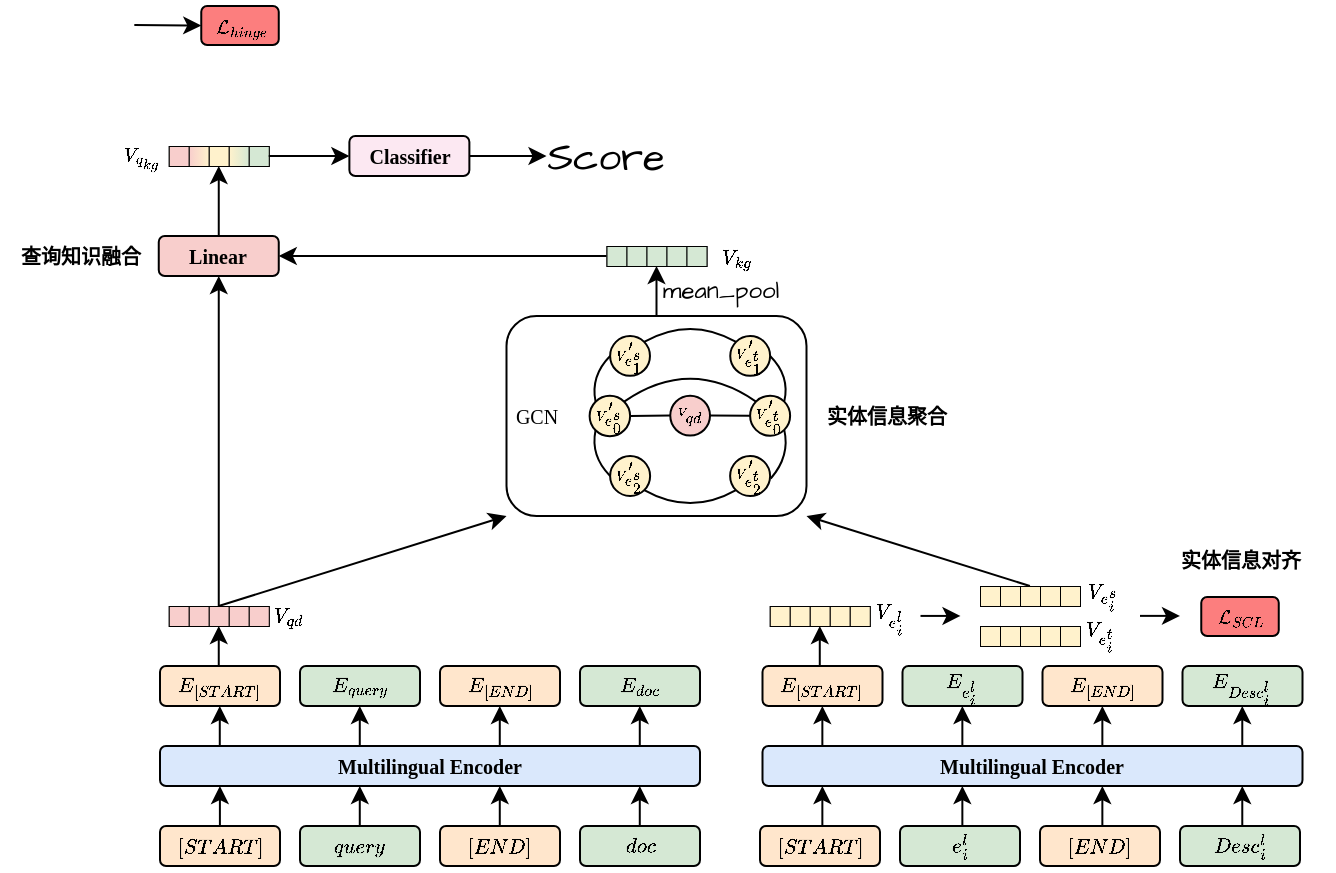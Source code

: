 <mxfile version="24.7.17">
  <diagram name="第 1 页" id="Ue0_pdQ8NnSBTOlWrp9w">
    <mxGraphModel dx="610" dy="534" grid="1" gridSize="10" guides="1" tooltips="1" connect="1" arrows="1" fold="1" page="0" pageScale="1" pageWidth="827" pageHeight="1169" math="1" shadow="0">
      <root>
        <mxCell id="0" />
        <mxCell id="1" parent="0" />
        <mxCell id="SAgCqGm_AicJpMIqawUp-1" style="edgeStyle=none;curved=1;rounded=0;orthogonalLoop=1;jettySize=auto;html=1;fontFamily=Architects Daughter;fontSource=https%3A%2F%2Ffonts.googleapis.com%2Fcss%3Ffamily%3DArchitects%2BDaughter;fontSize=16;startSize=6;endArrow=classic;endSize=6;sourcePerimeterSpacing=0;targetPerimeterSpacing=0;entryX=0.5;entryY=1;entryDx=0;entryDy=0;endFill=1;" parent="1" source="SAgCqGm_AicJpMIqawUp-2" target="SAgCqGm_AicJpMIqawUp-106" edge="1">
          <mxGeometry relative="1" as="geometry">
            <mxPoint x="679.07" y="430" as="targetPoint" />
          </mxGeometry>
        </mxCell>
        <mxCell id="SAgCqGm_AicJpMIqawUp-2" value="Linear" style="rounded=1;whiteSpace=wrap;html=1;fontFamily=Comic Sans MS;fillColor=#f8cecc;strokeColor=#000000;fontStyle=1;fontSize=10;" parent="1" vertex="1">
          <mxGeometry x="619.38" y="455" width="60" height="20" as="geometry" />
        </mxCell>
        <mxCell id="SAgCqGm_AicJpMIqawUp-3" style="edgeStyle=none;curved=1;rounded=0;orthogonalLoop=1;jettySize=auto;html=1;entryX=0.5;entryY=1;entryDx=0;entryDy=0;fontFamily=Architects Daughter;fontSource=https%3A%2F%2Ffonts.googleapis.com%2Fcss%3Ffamily%3DArchitects%2BDaughter;fontSize=16;startSize=6;endArrow=classic;endSize=6;sourcePerimeterSpacing=0;targetPerimeterSpacing=0;endFill=1;" parent="1" source="SAgCqGm_AicJpMIqawUp-4" target="SAgCqGm_AicJpMIqawUp-98" edge="1">
          <mxGeometry relative="1" as="geometry" />
        </mxCell>
        <mxCell id="SAgCqGm_AicJpMIqawUp-4" value="" style="rounded=1;whiteSpace=wrap;html=1;fontSize=10;strokeColor=#000000;fillColor=none;" parent="1" vertex="1">
          <mxGeometry x="793.25" y="495" width="150" height="100" as="geometry" />
        </mxCell>
        <mxCell id="SAgCqGm_AicJpMIqawUp-5" value="\([START]\)" style="rounded=1;whiteSpace=wrap;html=1;fontFamily=Comic Sans MS;fillColor=#ffe6cc;strokeColor=#000000;fontStyle=1;fontSize=10;" parent="1" vertex="1">
          <mxGeometry x="620" y="750" width="60" height="20" as="geometry" />
        </mxCell>
        <mxCell id="SAgCqGm_AicJpMIqawUp-6" value="\(query\)" style="rounded=1;whiteSpace=wrap;html=1;fontFamily=Comic Sans MS;fillColor=#d5e8d4;strokeColor=#000000;fontStyle=1;fontSize=10;" parent="1" vertex="1">
          <mxGeometry x="690" y="750" width="60" height="20" as="geometry" />
        </mxCell>
        <mxCell id="SAgCqGm_AicJpMIqawUp-7" value="\([END]\)" style="rounded=1;whiteSpace=wrap;html=1;fontFamily=Comic Sans MS;fillColor=#ffe6cc;strokeColor=#000000;fontStyle=1;fontSize=10;" parent="1" vertex="1">
          <mxGeometry x="760" y="750" width="60" height="20" as="geometry" />
        </mxCell>
        <mxCell id="SAgCqGm_AicJpMIqawUp-8" value="\(doc\)" style="rounded=1;whiteSpace=wrap;html=1;fontFamily=Comic Sans MS;fillColor=#d5e8d4;strokeColor=#000000;fontStyle=1;fontSize=10;" parent="1" vertex="1">
          <mxGeometry x="830" y="750" width="60" height="20" as="geometry" />
        </mxCell>
        <mxCell id="SAgCqGm_AicJpMIqawUp-9" value="Multilingual Encoder" style="rounded=1;whiteSpace=wrap;html=1;fontStyle=1;fontFamily=Comic Sans MS;fillColor=#dae8fc;strokeColor=#000000;fontSize=10;" parent="1" vertex="1">
          <mxGeometry x="620" y="710" width="270" height="20" as="geometry" />
        </mxCell>
        <mxCell id="SAgCqGm_AicJpMIqawUp-10" value="\(E_{[START]}\)" style="rounded=1;whiteSpace=wrap;html=1;fontFamily=Comic Sans MS;fillColor=#ffe6cc;strokeColor=#000000;fontStyle=1;fontSize=10;" parent="1" vertex="1">
          <mxGeometry x="620" y="670" width="60" height="20" as="geometry" />
        </mxCell>
        <mxCell id="SAgCqGm_AicJpMIqawUp-11" style="edgeStyle=orthogonalEdgeStyle;rounded=0;orthogonalLoop=1;jettySize=auto;html=1;fontSize=10;horizontal=1;arcSize=20;curved=0;strokeColor=#000000;" parent="1" edge="1">
          <mxGeometry relative="1" as="geometry">
            <mxPoint x="649.95" y="750" as="sourcePoint" />
            <mxPoint x="649.95" y="730" as="targetPoint" />
            <Array as="points">
              <mxPoint x="650.07" y="750" />
              <mxPoint x="650.07" y="750" />
            </Array>
          </mxGeometry>
        </mxCell>
        <mxCell id="SAgCqGm_AicJpMIqawUp-12" value="\(E_{query}\)" style="rounded=1;whiteSpace=wrap;html=1;fontFamily=Comic Sans MS;fillColor=#d5e8d4;strokeColor=#000000;fontStyle=1;fontSize=10;" parent="1" vertex="1">
          <mxGeometry x="690" y="670" width="60" height="20" as="geometry" />
        </mxCell>
        <mxCell id="SAgCqGm_AicJpMIqawUp-13" value="\(E_{[END]}\)" style="rounded=1;whiteSpace=wrap;html=1;fontFamily=Comic Sans MS;fillColor=#ffe6cc;strokeColor=#000000;fontStyle=1;fontSize=10;" parent="1" vertex="1">
          <mxGeometry x="760" y="670" width="60" height="20" as="geometry" />
        </mxCell>
        <mxCell id="SAgCqGm_AicJpMIqawUp-14" value="\(E_{doc}\)" style="rounded=1;whiteSpace=wrap;html=1;fontFamily=Comic Sans MS;fillColor=#d5e8d4;strokeColor=#000000;fontStyle=1;fontSize=10;" parent="1" vertex="1">
          <mxGeometry x="830" y="670" width="60" height="20" as="geometry" />
        </mxCell>
        <mxCell id="SAgCqGm_AicJpMIqawUp-15" value="&lt;font face=&quot;Comic Sans MS&quot;&gt;Classifier&lt;/font&gt;" style="rounded=1;whiteSpace=wrap;html=1;fontFamily=Comic Sans MS;fontStyle=1;fillColor=#fce8f2;strokeColor=#000000;gradientColor=none;fontSize=10;" parent="1" vertex="1">
          <mxGeometry x="714.69" y="405" width="60" height="20" as="geometry" />
        </mxCell>
        <mxCell id="SAgCqGm_AicJpMIqawUp-16" value="\([START]\)" style="rounded=1;whiteSpace=wrap;html=1;fontFamily=Comic Sans MS;fillColor=#ffe6cc;strokeColor=#000000;fontStyle=1;fontSize=10;" parent="1" vertex="1">
          <mxGeometry x="920" y="750" width="60" height="20" as="geometry" />
        </mxCell>
        <mxCell id="SAgCqGm_AicJpMIqawUp-17" value="\(e^{l}_{i}\)" style="rounded=1;whiteSpace=wrap;html=1;fontFamily=Comic Sans MS;fillColor=#d5e8d4;strokeColor=#000000;fontStyle=1;fontSize=10;" parent="1" vertex="1">
          <mxGeometry x="990" y="750" width="60" height="20" as="geometry" />
        </mxCell>
        <mxCell id="SAgCqGm_AicJpMIqawUp-18" value="\([END]\)" style="rounded=1;whiteSpace=wrap;html=1;fontFamily=Comic Sans MS;fillColor=#ffe6cc;strokeColor=#000000;fontStyle=1;fontSize=10;" parent="1" vertex="1">
          <mxGeometry x="1060" y="750" width="60" height="20" as="geometry" />
        </mxCell>
        <mxCell id="SAgCqGm_AicJpMIqawUp-19" value="\(Desc^{l}_{i}\)" style="rounded=1;whiteSpace=wrap;html=1;fontFamily=Comic Sans MS;fillColor=#d5e8d4;strokeColor=#000000;fontStyle=1;fontSize=10;" parent="1" vertex="1">
          <mxGeometry x="1130" y="750" width="60" height="20" as="geometry" />
        </mxCell>
        <mxCell id="SAgCqGm_AicJpMIqawUp-20" value="Multilingual Encoder" style="rounded=1;whiteSpace=wrap;html=1;fontStyle=1;fontFamily=Comic Sans MS;fillColor=#dae8fc;strokeColor=#000000;fontSize=10;" parent="1" vertex="1">
          <mxGeometry x="921.25" y="710" width="270" height="20" as="geometry" />
        </mxCell>
        <mxCell id="SAgCqGm_AicJpMIqawUp-21" value="\(E_{[START]}\)" style="rounded=1;whiteSpace=wrap;html=1;fontFamily=Comic Sans MS;fillColor=#ffe6cc;strokeColor=#000000;fontStyle=1;fontSize=10;" parent="1" vertex="1">
          <mxGeometry x="921.25" y="670" width="60" height="20" as="geometry" />
        </mxCell>
        <mxCell id="SAgCqGm_AicJpMIqawUp-22" value="\(E_{e^{l}_{i}}\)" style="rounded=1;whiteSpace=wrap;html=1;fontFamily=Comic Sans MS;fillColor=#d5e8d4;strokeColor=#000000;fontStyle=1;fontSize=10;" parent="1" vertex="1">
          <mxGeometry x="991.25" y="670" width="60" height="20" as="geometry" />
        </mxCell>
        <mxCell id="SAgCqGm_AicJpMIqawUp-23" value="\(E_{[END]}\)" style="rounded=1;whiteSpace=wrap;html=1;fontFamily=Comic Sans MS;fillColor=#ffe6cc;strokeColor=#000000;fontStyle=1;fontSize=10;" parent="1" vertex="1">
          <mxGeometry x="1061.25" y="670" width="60" height="20" as="geometry" />
        </mxCell>
        <mxCell id="SAgCqGm_AicJpMIqawUp-24" value="\(E_{Desc^{l}_{i}}\)" style="rounded=1;whiteSpace=wrap;html=1;fontFamily=Comic Sans MS;fillColor=#d5e8d4;strokeColor=#000000;fontStyle=1;fontSize=10;" parent="1" vertex="1">
          <mxGeometry x="1131.25" y="670" width="60" height="20" as="geometry" />
        </mxCell>
        <mxCell id="SAgCqGm_AicJpMIqawUp-25" value="GCN" style="text;html=1;align=center;verticalAlign=middle;resizable=0;points=[];autosize=1;strokeColor=none;fillColor=none;fontFamily=Comic Sans MS;fontSize=10;" parent="1" vertex="1">
          <mxGeometry x="788.44" y="530" width="40" height="30" as="geometry" />
        </mxCell>
        <mxCell id="SAgCqGm_AicJpMIqawUp-26" value="" style="group;fillColor=#fff2cc;strokeColor=#000000;strokeWidth=0.5;" parent="1" vertex="1" connectable="0">
          <mxGeometry x="924.88" y="640" width="50" height="10" as="geometry" />
        </mxCell>
        <mxCell id="SAgCqGm_AicJpMIqawUp-27" value="" style="rounded=0;whiteSpace=wrap;html=1;fontFamily=Architects Daughter;fontSource=https%3A%2F%2Ffonts.googleapis.com%2Fcss%3Ffamily%3DArchitects%2BDaughter;fillColor=#fff2cc;strokeColor=#000000;strokeWidth=0.5;" parent="SAgCqGm_AicJpMIqawUp-26" vertex="1">
          <mxGeometry width="10" height="10" as="geometry" />
        </mxCell>
        <mxCell id="SAgCqGm_AicJpMIqawUp-28" value="" style="rounded=0;whiteSpace=wrap;html=1;fontFamily=Architects Daughter;fontSource=https%3A%2F%2Ffonts.googleapis.com%2Fcss%3Ffamily%3DArchitects%2BDaughter;fillColor=#fff2cc;strokeColor=#000000;strokeWidth=0.5;" parent="SAgCqGm_AicJpMIqawUp-26" vertex="1">
          <mxGeometry x="10" width="10" height="10" as="geometry" />
        </mxCell>
        <mxCell id="SAgCqGm_AicJpMIqawUp-29" value="" style="rounded=0;whiteSpace=wrap;html=1;fontFamily=Architects Daughter;fontSource=https%3A%2F%2Ffonts.googleapis.com%2Fcss%3Ffamily%3DArchitects%2BDaughter;fillColor=#fff2cc;strokeColor=#000000;strokeWidth=0.5;" parent="SAgCqGm_AicJpMIqawUp-26" vertex="1">
          <mxGeometry x="20" width="10" height="10" as="geometry" />
        </mxCell>
        <mxCell id="SAgCqGm_AicJpMIqawUp-30" value="" style="rounded=0;whiteSpace=wrap;html=1;fontFamily=Architects Daughter;fontSource=https%3A%2F%2Ffonts.googleapis.com%2Fcss%3Ffamily%3DArchitects%2BDaughter;fillColor=#fff2cc;strokeColor=#000000;strokeWidth=0.5;" parent="SAgCqGm_AicJpMIqawUp-26" vertex="1">
          <mxGeometry x="30" width="10" height="10" as="geometry" />
        </mxCell>
        <mxCell id="SAgCqGm_AicJpMIqawUp-31" value="" style="rounded=0;whiteSpace=wrap;html=1;fontFamily=Architects Daughter;fontSource=https%3A%2F%2Ffonts.googleapis.com%2Fcss%3Ffamily%3DArchitects%2BDaughter;fillColor=#fff2cc;strokeColor=#000000;strokeWidth=0.5;" parent="SAgCqGm_AicJpMIqawUp-26" vertex="1">
          <mxGeometry x="40" width="10" height="10" as="geometry" />
        </mxCell>
        <mxCell id="SAgCqGm_AicJpMIqawUp-32" value="" style="group;fillColor=#fff2cc;strokeColor=#000000;strokeWidth=0.5;" parent="1" vertex="1" connectable="0">
          <mxGeometry x="1030" y="630" width="50" height="10" as="geometry" />
        </mxCell>
        <mxCell id="SAgCqGm_AicJpMIqawUp-33" value="" style="rounded=0;whiteSpace=wrap;html=1;fontFamily=Architects Daughter;fontSource=https%3A%2F%2Ffonts.googleapis.com%2Fcss%3Ffamily%3DArchitects%2BDaughter;fillColor=#fff2cc;strokeColor=#000000;strokeWidth=0.5;" parent="SAgCqGm_AicJpMIqawUp-32" vertex="1">
          <mxGeometry width="10" height="10" as="geometry" />
        </mxCell>
        <mxCell id="SAgCqGm_AicJpMIqawUp-34" value="" style="rounded=0;whiteSpace=wrap;html=1;fontFamily=Architects Daughter;fontSource=https%3A%2F%2Ffonts.googleapis.com%2Fcss%3Ffamily%3DArchitects%2BDaughter;fillColor=#fff2cc;strokeColor=#000000;strokeWidth=0.5;" parent="SAgCqGm_AicJpMIqawUp-32" vertex="1">
          <mxGeometry x="10" width="10" height="10" as="geometry" />
        </mxCell>
        <mxCell id="SAgCqGm_AicJpMIqawUp-35" value="" style="rounded=0;whiteSpace=wrap;html=1;fontFamily=Architects Daughter;fontSource=https%3A%2F%2Ffonts.googleapis.com%2Fcss%3Ffamily%3DArchitects%2BDaughter;fillColor=#fff2cc;strokeColor=#000000;strokeWidth=0.5;" parent="SAgCqGm_AicJpMIqawUp-32" vertex="1">
          <mxGeometry x="20" width="10" height="10" as="geometry" />
        </mxCell>
        <mxCell id="SAgCqGm_AicJpMIqawUp-36" value="" style="rounded=0;whiteSpace=wrap;html=1;fontFamily=Architects Daughter;fontSource=https%3A%2F%2Ffonts.googleapis.com%2Fcss%3Ffamily%3DArchitects%2BDaughter;fillColor=#fff2cc;strokeColor=#000000;strokeWidth=0.5;" parent="SAgCqGm_AicJpMIqawUp-32" vertex="1">
          <mxGeometry x="30" width="10" height="10" as="geometry" />
        </mxCell>
        <mxCell id="SAgCqGm_AicJpMIqawUp-37" value="" style="rounded=0;whiteSpace=wrap;html=1;fontFamily=Architects Daughter;fontSource=https%3A%2F%2Ffonts.googleapis.com%2Fcss%3Ffamily%3DArchitects%2BDaughter;fillColor=#fff2cc;strokeColor=#000000;strokeWidth=0.5;" parent="SAgCqGm_AicJpMIqawUp-32" vertex="1">
          <mxGeometry x="40" width="10" height="10" as="geometry" />
        </mxCell>
        <mxCell id="SAgCqGm_AicJpMIqawUp-38" style="edgeStyle=orthogonalEdgeStyle;rounded=0;orthogonalLoop=1;jettySize=auto;html=1;fontSize=10;horizontal=1;arcSize=20;curved=0;strokeColor=#000000;" parent="1" edge="1">
          <mxGeometry relative="1" as="geometry">
            <mxPoint x="719.89" y="750" as="sourcePoint" />
            <mxPoint x="719.89" y="730" as="targetPoint" />
            <Array as="points">
              <mxPoint x="720.01" y="750" />
              <mxPoint x="720.01" y="750" />
            </Array>
          </mxGeometry>
        </mxCell>
        <mxCell id="SAgCqGm_AicJpMIqawUp-39" style="edgeStyle=orthogonalEdgeStyle;rounded=0;orthogonalLoop=1;jettySize=auto;html=1;fontSize=10;horizontal=1;arcSize=20;curved=0;strokeColor=#000000;" parent="1" edge="1">
          <mxGeometry relative="1" as="geometry">
            <mxPoint x="789.89" y="750" as="sourcePoint" />
            <mxPoint x="789.89" y="730" as="targetPoint" />
            <Array as="points">
              <mxPoint x="790.01" y="750" />
              <mxPoint x="790.01" y="750" />
            </Array>
          </mxGeometry>
        </mxCell>
        <mxCell id="SAgCqGm_AicJpMIqawUp-40" style="edgeStyle=orthogonalEdgeStyle;rounded=0;orthogonalLoop=1;jettySize=auto;html=1;fontSize=10;horizontal=1;arcSize=20;curved=0;strokeColor=#000000;" parent="1" edge="1">
          <mxGeometry relative="1" as="geometry">
            <mxPoint x="859.89" y="750" as="sourcePoint" />
            <mxPoint x="859.89" y="730" as="targetPoint" />
            <Array as="points">
              <mxPoint x="860.01" y="750" />
              <mxPoint x="860.01" y="750" />
            </Array>
          </mxGeometry>
        </mxCell>
        <mxCell id="SAgCqGm_AicJpMIqawUp-41" style="edgeStyle=orthogonalEdgeStyle;rounded=0;orthogonalLoop=1;jettySize=auto;html=1;fontSize=10;horizontal=1;arcSize=20;curved=0;strokeColor=#000000;" parent="1" edge="1">
          <mxGeometry relative="1" as="geometry">
            <mxPoint x="649.89" y="710" as="sourcePoint" />
            <mxPoint x="649.89" y="690" as="targetPoint" />
            <Array as="points">
              <mxPoint x="650.01" y="710" />
              <mxPoint x="650.01" y="710" />
            </Array>
          </mxGeometry>
        </mxCell>
        <mxCell id="SAgCqGm_AicJpMIqawUp-42" style="edgeStyle=orthogonalEdgeStyle;rounded=0;orthogonalLoop=1;jettySize=auto;html=1;fontSize=10;horizontal=1;arcSize=20;curved=0;strokeColor=#000000;" parent="1" edge="1">
          <mxGeometry relative="1" as="geometry">
            <mxPoint x="719.89" y="710" as="sourcePoint" />
            <mxPoint x="719.89" y="690" as="targetPoint" />
            <Array as="points">
              <mxPoint x="720.01" y="710" />
              <mxPoint x="720.01" y="710" />
            </Array>
          </mxGeometry>
        </mxCell>
        <mxCell id="SAgCqGm_AicJpMIqawUp-43" style="edgeStyle=orthogonalEdgeStyle;rounded=0;orthogonalLoop=1;jettySize=auto;html=1;fontSize=10;horizontal=1;arcSize=20;curved=0;strokeColor=#000000;" parent="1" edge="1">
          <mxGeometry relative="1" as="geometry">
            <mxPoint x="789.89" y="710" as="sourcePoint" />
            <mxPoint x="789.89" y="690" as="targetPoint" />
            <Array as="points">
              <mxPoint x="790.01" y="710" />
              <mxPoint x="790.01" y="710" />
            </Array>
          </mxGeometry>
        </mxCell>
        <mxCell id="SAgCqGm_AicJpMIqawUp-44" style="edgeStyle=orthogonalEdgeStyle;rounded=0;orthogonalLoop=1;jettySize=auto;html=1;fontSize=10;horizontal=1;arcSize=20;curved=0;strokeColor=#000000;" parent="1" edge="1">
          <mxGeometry relative="1" as="geometry">
            <mxPoint x="859.89" y="710" as="sourcePoint" />
            <mxPoint x="859.89" y="690" as="targetPoint" />
            <Array as="points">
              <mxPoint x="860.01" y="710" />
              <mxPoint x="860.01" y="710" />
            </Array>
          </mxGeometry>
        </mxCell>
        <mxCell id="SAgCqGm_AicJpMIqawUp-45" style="edgeStyle=orthogonalEdgeStyle;rounded=0;orthogonalLoop=1;jettySize=auto;html=1;fontSize=10;horizontal=1;arcSize=20;curved=0;strokeColor=#000000;" parent="1" edge="1">
          <mxGeometry relative="1" as="geometry">
            <mxPoint x="951.18" y="750" as="sourcePoint" />
            <mxPoint x="951.18" y="730" as="targetPoint" />
            <Array as="points">
              <mxPoint x="951.3" y="750" />
              <mxPoint x="951.3" y="750" />
            </Array>
          </mxGeometry>
        </mxCell>
        <mxCell id="SAgCqGm_AicJpMIqawUp-46" style="edgeStyle=orthogonalEdgeStyle;rounded=0;orthogonalLoop=1;jettySize=auto;html=1;fontSize=10;horizontal=1;arcSize=20;curved=0;strokeColor=#000000;" parent="1" edge="1">
          <mxGeometry relative="1" as="geometry">
            <mxPoint x="1021.18" y="750" as="sourcePoint" />
            <mxPoint x="1021.18" y="730" as="targetPoint" />
            <Array as="points">
              <mxPoint x="1021.3" y="750" />
              <mxPoint x="1021.3" y="750" />
            </Array>
          </mxGeometry>
        </mxCell>
        <mxCell id="SAgCqGm_AicJpMIqawUp-47" style="edgeStyle=orthogonalEdgeStyle;rounded=0;orthogonalLoop=1;jettySize=auto;html=1;fontSize=10;horizontal=1;arcSize=20;curved=0;strokeColor=#000000;" parent="1" edge="1">
          <mxGeometry relative="1" as="geometry">
            <mxPoint x="1091.18" y="750" as="sourcePoint" />
            <mxPoint x="1091.18" y="730" as="targetPoint" />
            <Array as="points">
              <mxPoint x="1091.3" y="750" />
              <mxPoint x="1091.3" y="750" />
            </Array>
          </mxGeometry>
        </mxCell>
        <mxCell id="SAgCqGm_AicJpMIqawUp-48" style="edgeStyle=orthogonalEdgeStyle;rounded=0;orthogonalLoop=1;jettySize=auto;html=1;fontSize=10;horizontal=1;arcSize=20;curved=0;strokeColor=#000000;" parent="1" edge="1">
          <mxGeometry relative="1" as="geometry">
            <mxPoint x="951.18" y="710" as="sourcePoint" />
            <mxPoint x="951.18" y="690" as="targetPoint" />
            <Array as="points">
              <mxPoint x="951.3" y="710" />
              <mxPoint x="951.3" y="710" />
            </Array>
          </mxGeometry>
        </mxCell>
        <mxCell id="SAgCqGm_AicJpMIqawUp-49" style="edgeStyle=orthogonalEdgeStyle;rounded=0;orthogonalLoop=1;jettySize=auto;html=1;fontSize=10;horizontal=1;arcSize=20;curved=0;strokeColor=#000000;" parent="1" edge="1">
          <mxGeometry relative="1" as="geometry">
            <mxPoint x="1091.18" y="710" as="sourcePoint" />
            <mxPoint x="1091.18" y="690" as="targetPoint" />
            <Array as="points">
              <mxPoint x="1091.3" y="710" />
              <mxPoint x="1091.3" y="710" />
            </Array>
          </mxGeometry>
        </mxCell>
        <mxCell id="SAgCqGm_AicJpMIqawUp-50" style="edgeStyle=orthogonalEdgeStyle;rounded=0;orthogonalLoop=1;jettySize=auto;html=1;fontSize=10;horizontal=1;arcSize=20;curved=0;strokeColor=#000000;" parent="1" edge="1">
          <mxGeometry relative="1" as="geometry">
            <mxPoint x="1161.14" y="710" as="sourcePoint" />
            <mxPoint x="1161.14" y="690" as="targetPoint" />
            <Array as="points">
              <mxPoint x="1161.26" y="710" />
              <mxPoint x="1161.26" y="710" />
            </Array>
          </mxGeometry>
        </mxCell>
        <mxCell id="SAgCqGm_AicJpMIqawUp-51" style="edgeStyle=orthogonalEdgeStyle;rounded=0;orthogonalLoop=1;jettySize=auto;html=1;fontSize=10;horizontal=1;arcSize=20;curved=0;strokeColor=#000000;" parent="1" edge="1">
          <mxGeometry relative="1" as="geometry">
            <mxPoint x="1021.18" y="710" as="sourcePoint" />
            <mxPoint x="1021.18" y="690" as="targetPoint" />
            <Array as="points">
              <mxPoint x="1021.3" y="710" />
              <mxPoint x="1021.3" y="710" />
            </Array>
          </mxGeometry>
        </mxCell>
        <mxCell id="SAgCqGm_AicJpMIqawUp-52" style="edgeStyle=orthogonalEdgeStyle;rounded=0;orthogonalLoop=1;jettySize=auto;html=1;fontSize=10;horizontal=1;arcSize=20;curved=0;strokeColor=#000000;" parent="1" edge="1">
          <mxGeometry relative="1" as="geometry">
            <mxPoint x="1161.14" y="750" as="sourcePoint" />
            <mxPoint x="1161.14" y="730" as="targetPoint" />
            <Array as="points">
              <mxPoint x="1161.26" y="750" />
              <mxPoint x="1161.26" y="750" />
            </Array>
          </mxGeometry>
        </mxCell>
        <mxCell id="SAgCqGm_AicJpMIqawUp-53" style="edgeStyle=orthogonalEdgeStyle;rounded=0;orthogonalLoop=1;jettySize=auto;html=1;fontSize=10;horizontal=1;arcSize=20;curved=0;strokeColor=#000000;" parent="1" edge="1">
          <mxGeometry relative="1" as="geometry">
            <mxPoint x="649.38" y="670" as="sourcePoint" />
            <mxPoint x="649.38" y="650" as="targetPoint" />
            <Array as="points">
              <mxPoint x="649.5" y="670" />
              <mxPoint x="649.5" y="670" />
            </Array>
          </mxGeometry>
        </mxCell>
        <mxCell id="SAgCqGm_AicJpMIqawUp-54" style="edgeStyle=orthogonalEdgeStyle;rounded=0;orthogonalLoop=1;jettySize=auto;html=1;fontSize=10;horizontal=1;arcSize=20;curved=0;strokeColor=#000000;" parent="1" edge="1">
          <mxGeometry relative="1" as="geometry">
            <mxPoint x="949.89" y="670" as="sourcePoint" />
            <mxPoint x="949.89" y="650" as="targetPoint" />
            <Array as="points">
              <mxPoint x="950.01" y="670" />
              <mxPoint x="950.01" y="670" />
            </Array>
          </mxGeometry>
        </mxCell>
        <mxCell id="SAgCqGm_AicJpMIqawUp-55" value="" style="group;fillColor=#f8cecc;strokeColor=#000000;strokeWidth=0.5;" parent="1" vertex="1" connectable="0">
          <mxGeometry x="624.38" y="640" width="50" height="10" as="geometry" />
        </mxCell>
        <mxCell id="SAgCqGm_AicJpMIqawUp-56" value="" style="rounded=0;whiteSpace=wrap;html=1;fontFamily=Architects Daughter;fontSource=https%3A%2F%2Ffonts.googleapis.com%2Fcss%3Ffamily%3DArchitects%2BDaughter;fillColor=#f8cecc;strokeColor=#000000;strokeWidth=0.5;" parent="SAgCqGm_AicJpMIqawUp-55" vertex="1">
          <mxGeometry width="10" height="10" as="geometry" />
        </mxCell>
        <mxCell id="SAgCqGm_AicJpMIqawUp-57" value="" style="rounded=0;whiteSpace=wrap;html=1;fontFamily=Architects Daughter;fontSource=https%3A%2F%2Ffonts.googleapis.com%2Fcss%3Ffamily%3DArchitects%2BDaughter;fillColor=#f8cecc;strokeColor=#000000;strokeWidth=0.5;" parent="SAgCqGm_AicJpMIqawUp-55" vertex="1">
          <mxGeometry x="10" width="10" height="10" as="geometry" />
        </mxCell>
        <mxCell id="SAgCqGm_AicJpMIqawUp-58" value="" style="rounded=0;whiteSpace=wrap;html=1;fontFamily=Architects Daughter;fontSource=https%3A%2F%2Ffonts.googleapis.com%2Fcss%3Ffamily%3DArchitects%2BDaughter;fillColor=#f8cecc;strokeColor=#000000;strokeWidth=0.5;" parent="SAgCqGm_AicJpMIqawUp-55" vertex="1">
          <mxGeometry x="20" width="10" height="10" as="geometry" />
        </mxCell>
        <mxCell id="SAgCqGm_AicJpMIqawUp-59" value="" style="rounded=0;whiteSpace=wrap;html=1;fontFamily=Architects Daughter;fontSource=https%3A%2F%2Ffonts.googleapis.com%2Fcss%3Ffamily%3DArchitects%2BDaughter;fillColor=#f8cecc;strokeColor=#000000;strokeWidth=0.5;" parent="SAgCqGm_AicJpMIqawUp-55" vertex="1">
          <mxGeometry x="30" width="10" height="10" as="geometry" />
        </mxCell>
        <mxCell id="SAgCqGm_AicJpMIqawUp-60" value="" style="rounded=0;whiteSpace=wrap;html=1;fontFamily=Architects Daughter;fontSource=https%3A%2F%2Ffonts.googleapis.com%2Fcss%3Ffamily%3DArchitects%2BDaughter;fillColor=#f8cecc;strokeColor=#000000;strokeWidth=0.5;" parent="SAgCqGm_AicJpMIqawUp-55" vertex="1">
          <mxGeometry x="40" width="10" height="10" as="geometry" />
        </mxCell>
        <mxCell id="SAgCqGm_AicJpMIqawUp-61" value="" style="group;fillColor=#fff2cc;strokeColor=#000000;strokeWidth=0.5;" parent="1" vertex="1" connectable="0">
          <mxGeometry x="1030" y="650" width="50" height="10" as="geometry" />
        </mxCell>
        <mxCell id="SAgCqGm_AicJpMIqawUp-62" value="" style="rounded=0;whiteSpace=wrap;html=1;fontFamily=Architects Daughter;fontSource=https%3A%2F%2Ffonts.googleapis.com%2Fcss%3Ffamily%3DArchitects%2BDaughter;fillColor=#fff2cc;strokeColor=#000000;strokeWidth=0.5;" parent="SAgCqGm_AicJpMIqawUp-61" vertex="1">
          <mxGeometry width="10" height="10" as="geometry" />
        </mxCell>
        <mxCell id="SAgCqGm_AicJpMIqawUp-63" value="" style="rounded=0;whiteSpace=wrap;html=1;fontFamily=Architects Daughter;fontSource=https%3A%2F%2Ffonts.googleapis.com%2Fcss%3Ffamily%3DArchitects%2BDaughter;fillColor=#fff2cc;strokeColor=#000000;strokeWidth=0.5;" parent="SAgCqGm_AicJpMIqawUp-61" vertex="1">
          <mxGeometry x="10" width="10" height="10" as="geometry" />
        </mxCell>
        <mxCell id="SAgCqGm_AicJpMIqawUp-64" value="" style="rounded=0;whiteSpace=wrap;html=1;fontFamily=Architects Daughter;fontSource=https%3A%2F%2Ffonts.googleapis.com%2Fcss%3Ffamily%3DArchitects%2BDaughter;fillColor=#fff2cc;strokeColor=#000000;strokeWidth=0.5;" parent="SAgCqGm_AicJpMIqawUp-61" vertex="1">
          <mxGeometry x="20" width="10" height="10" as="geometry" />
        </mxCell>
        <mxCell id="SAgCqGm_AicJpMIqawUp-65" value="" style="rounded=0;whiteSpace=wrap;html=1;fontFamily=Architects Daughter;fontSource=https%3A%2F%2Ffonts.googleapis.com%2Fcss%3Ffamily%3DArchitects%2BDaughter;fillColor=#fff2cc;strokeColor=#000000;strokeWidth=0.5;" parent="SAgCqGm_AicJpMIqawUp-61" vertex="1">
          <mxGeometry x="30" width="10" height="10" as="geometry" />
        </mxCell>
        <mxCell id="SAgCqGm_AicJpMIqawUp-66" value="" style="rounded=0;whiteSpace=wrap;html=1;fontFamily=Architects Daughter;fontSource=https%3A%2F%2Ffonts.googleapis.com%2Fcss%3Ffamily%3DArchitects%2BDaughter;fillColor=#fff2cc;strokeColor=#000000;strokeWidth=0.5;" parent="SAgCqGm_AicJpMIqawUp-61" vertex="1">
          <mxGeometry x="40" width="10" height="10" as="geometry" />
        </mxCell>
        <mxCell id="SAgCqGm_AicJpMIqawUp-67" value="&lt;span style=&quot;font-family: &amp;quot;Comic Sans MS&amp;quot;; font-size: 10px; font-weight: 700; text-wrap: wrap;&quot;&gt;\(V_{e^{l}_{i}}\)&lt;/span&gt;" style="text;html=1;align=center;verticalAlign=middle;resizable=1;points=[];autosize=1;strokeColor=none;fillColor=none;fontSize=10;fontFamily=Architects Daughter;fontSource=https%3A%2F%2Ffonts.googleapis.com%2Fcss%3Ffamily%3DArchitects%2BDaughter;movable=1;rotatable=1;deletable=1;editable=1;locked=0;connectable=1;" parent="1" vertex="1">
          <mxGeometry x="974.88" y="635" width="20" height="20" as="geometry" />
        </mxCell>
        <mxCell id="SAgCqGm_AicJpMIqawUp-68" style="edgeStyle=orthogonalEdgeStyle;rounded=0;orthogonalLoop=1;jettySize=auto;html=1;fontSize=10;horizontal=1;arcSize=20;curved=0;strokeColor=#000000;" parent="1" edge="1">
          <mxGeometry relative="1" as="geometry">
            <mxPoint x="1000.25" y="644.96" as="sourcePoint" />
            <mxPoint x="1020.25" y="644.96" as="targetPoint" />
            <Array as="points">
              <mxPoint x="1000.37" y="644.96" />
              <mxPoint x="1000.37" y="644.96" />
            </Array>
          </mxGeometry>
        </mxCell>
        <mxCell id="SAgCqGm_AicJpMIqawUp-69" value="&lt;span style=&quot;font-family: &amp;quot;Comic Sans MS&amp;quot;; font-size: 10px; font-weight: 700; text-wrap: wrap;&quot;&gt;\(V_{qd}\)&lt;/span&gt;" style="text;html=1;align=center;verticalAlign=middle;resizable=0;points=[];autosize=1;strokeColor=none;fillColor=none;fontSize=20;fontFamily=Architects Daughter;fontSource=https%3A%2F%2Ffonts.googleapis.com%2Fcss%3Ffamily%3DArchitects%2BDaughter;" parent="1" vertex="1">
          <mxGeometry x="649.38" y="622" width="70" height="40" as="geometry" />
        </mxCell>
        <mxCell id="SAgCqGm_AicJpMIqawUp-70" value="&lt;span style=&quot;font-family: &amp;quot;Comic Sans MS&amp;quot;; font-size: 10px; font-weight: 700; text-wrap: wrap;&quot;&gt;\(V_{e^{s}_{i}}\)&lt;/span&gt;" style="text;html=1;align=center;verticalAlign=middle;resizable=0;points=[];autosize=1;strokeColor=none;fillColor=none;fontSize=20;fontFamily=Architects Daughter;fontSource=https%3A%2F%2Ffonts.googleapis.com%2Fcss%3Ffamily%3DArchitects%2BDaughter;" parent="1" vertex="1">
          <mxGeometry x="1041.25" y="610" width="100" height="40" as="geometry" />
        </mxCell>
        <mxCell id="SAgCqGm_AicJpMIqawUp-71" value="&lt;span style=&quot;font-family: &amp;quot;Comic Sans MS&amp;quot;; font-size: 10px; font-weight: 700; text-wrap: wrap;&quot;&gt;\(V_{e^{t}_{i}}\)&lt;/span&gt;" style="text;html=1;align=center;verticalAlign=middle;resizable=0;points=[];autosize=1;strokeColor=none;fillColor=none;fontSize=20;fontFamily=Architects Daughter;fontSource=https%3A%2F%2Ffonts.googleapis.com%2Fcss%3Ffamily%3DArchitects%2BDaughter;" parent="1" vertex="1">
          <mxGeometry x="1040" y="630" width="100" height="40" as="geometry" />
        </mxCell>
        <mxCell id="SAgCqGm_AicJpMIqawUp-72" value="\(\mathcal{L}_{SCL}\)" style="rounded=1;whiteSpace=wrap;html=1;fontFamily=Architects Daughter;fontSource=https%3A%2F%2Ffonts.googleapis.com%2Fcss%3Ffamily%3DArchitects%2BDaughter;fontSize=10;fillColor=#FC7E7E;strokeColor=#000000;" parent="1" vertex="1">
          <mxGeometry x="1140.63" y="635.5" width="38.75" height="19.5" as="geometry" />
        </mxCell>
        <mxCell id="SAgCqGm_AicJpMIqawUp-73" style="edgeStyle=orthogonalEdgeStyle;rounded=0;orthogonalLoop=1;jettySize=auto;html=1;fontSize=10;horizontal=1;arcSize=20;curved=0;strokeColor=#000000;" parent="1" edge="1">
          <mxGeometry relative="1" as="geometry">
            <mxPoint x="1110" y="644.94" as="sourcePoint" />
            <mxPoint x="1130" y="644.94" as="targetPoint" />
            <Array as="points">
              <mxPoint x="1110.12" y="644.94" />
              <mxPoint x="1110.12" y="644.94" />
            </Array>
          </mxGeometry>
        </mxCell>
        <mxCell id="SAgCqGm_AicJpMIqawUp-74" value="" style="edgeStyle=none;orthogonalLoop=1;jettySize=auto;html=1;rounded=0;fontFamily=Architects Daughter;fontSource=https%3A%2F%2Ffonts.googleapis.com%2Fcss%3Ffamily%3DArchitects%2BDaughter;fontSize=16;endArrow=classic;sourcePerimeterSpacing=8;targetPerimeterSpacing=8;curved=1;endFill=1;entryX=1;entryY=1;entryDx=0;entryDy=0;" parent="1" target="SAgCqGm_AicJpMIqawUp-4" edge="1">
          <mxGeometry width="140" relative="1" as="geometry">
            <mxPoint x="1054.93" y="630" as="sourcePoint" />
            <mxPoint x="919.38" y="607.5" as="targetPoint" />
            <Array as="points" />
          </mxGeometry>
        </mxCell>
        <mxCell id="SAgCqGm_AicJpMIqawUp-75" value="&lt;p style=&quot;margin-top: 0pt; margin-bottom: 0pt; margin-left: 0in; direction: ltr; unicode-bidi: embed; font-size: 10px;&quot;&gt;&lt;span style=&quot;font-size: 10px; font-family: 微软雅黑;&quot;&gt;实体信息对齐&lt;/span&gt;&lt;/p&gt;" style="text;html=1;align=center;verticalAlign=middle;resizable=0;points=[];autosize=1;strokeColor=none;fillColor=none;fontSize=10;fontFamily=Architects Daughter;fontSource=https%3A%2F%2Ffonts.googleapis.com%2Fcss%3Ffamily%3DArchitects%2BDaughter;fontStyle=1" parent="1" vertex="1">
          <mxGeometry x="1120" y="601.5" width="80" height="30" as="geometry" />
        </mxCell>
        <mxCell id="SAgCqGm_AicJpMIqawUp-76" style="edgeStyle=none;curved=1;rounded=0;orthogonalLoop=1;jettySize=auto;html=1;fontFamily=Architects Daughter;fontSource=https%3A%2F%2Ffonts.googleapis.com%2Fcss%3Ffamily%3DArchitects%2BDaughter;fontSize=16;startSize=6;endArrow=classic;endSize=6;sourcePerimeterSpacing=0;targetPerimeterSpacing=0;exitX=0.5;exitY=0;exitDx=0;exitDy=0;endFill=1;entryX=0;entryY=1;entryDx=0;entryDy=0;" parent="1" source="SAgCqGm_AicJpMIqawUp-58" target="SAgCqGm_AicJpMIqawUp-4" edge="1">
          <mxGeometry relative="1" as="geometry">
            <mxPoint x="789.38" y="607.5" as="targetPoint" />
          </mxGeometry>
        </mxCell>
        <mxCell id="SAgCqGm_AicJpMIqawUp-77" value="" style="group" parent="1" vertex="1" connectable="0">
          <mxGeometry x="834.81" y="495" width="100.32" height="100" as="geometry" />
        </mxCell>
        <mxCell id="SAgCqGm_AicJpMIqawUp-78" style="edgeStyle=none;curved=1;rounded=0;orthogonalLoop=1;jettySize=auto;html=1;entryX=0;entryY=0.5;entryDx=0;entryDy=0;fontFamily=Architects Daughter;fontSource=https%3A%2F%2Ffonts.googleapis.com%2Fcss%3Ffamily%3DArchitects%2BDaughter;fontSize=16;startSize=14;endArrow=none;endSize=14;sourcePerimeterSpacing=0;targetPerimeterSpacing=0;endFill=0;" parent="SAgCqGm_AicJpMIqawUp-77" source="SAgCqGm_AicJpMIqawUp-82" target="SAgCqGm_AicJpMIqawUp-92" edge="1">
          <mxGeometry relative="1" as="geometry" />
        </mxCell>
        <mxCell id="SAgCqGm_AicJpMIqawUp-79" style="edgeStyle=none;curved=1;rounded=0;orthogonalLoop=1;jettySize=auto;html=1;exitX=0;exitY=0;exitDx=0;exitDy=0;entryX=0;entryY=0.5;entryDx=0;entryDy=0;fontFamily=Architects Daughter;fontSource=https%3A%2F%2Ffonts.googleapis.com%2Fcss%3Ffamily%3DArchitects%2BDaughter;fontSize=16;startSize=14;endArrow=none;endSize=14;sourcePerimeterSpacing=0;targetPerimeterSpacing=0;endFill=0;" parent="SAgCqGm_AicJpMIqawUp-77" source="SAgCqGm_AicJpMIqawUp-82" target="SAgCqGm_AicJpMIqawUp-86" edge="1">
          <mxGeometry relative="1" as="geometry">
            <Array as="points">
              <mxPoint x="0.32" y="30" />
            </Array>
          </mxGeometry>
        </mxCell>
        <mxCell id="SAgCqGm_AicJpMIqawUp-80" style="edgeStyle=none;curved=1;rounded=0;orthogonalLoop=1;jettySize=auto;html=1;exitX=0;exitY=1;exitDx=0;exitDy=0;entryX=0;entryY=0.5;entryDx=0;entryDy=0;fontFamily=Architects Daughter;fontSource=https%3A%2F%2Ffonts.googleapis.com%2Fcss%3Ffamily%3DArchitects%2BDaughter;fontSize=16;startSize=14;endArrow=none;endSize=14;sourcePerimeterSpacing=0;targetPerimeterSpacing=0;endFill=0;" parent="SAgCqGm_AicJpMIqawUp-77" source="SAgCqGm_AicJpMIqawUp-82" target="SAgCqGm_AicJpMIqawUp-88" edge="1">
          <mxGeometry relative="1" as="geometry">
            <Array as="points">
              <mxPoint x="0.32" y="70" />
            </Array>
          </mxGeometry>
        </mxCell>
        <mxCell id="SAgCqGm_AicJpMIqawUp-81" style="edgeStyle=none;curved=1;rounded=0;orthogonalLoop=1;jettySize=auto;html=1;exitX=1;exitY=0;exitDx=0;exitDy=0;entryX=0;entryY=0;entryDx=0;entryDy=0;fontFamily=Architects Daughter;fontSource=https%3A%2F%2Ffonts.googleapis.com%2Fcss%3Ffamily%3DArchitects%2BDaughter;fontSize=16;startSize=14;endArrow=none;endSize=14;sourcePerimeterSpacing=0;targetPerimeterSpacing=0;endFill=0;" parent="SAgCqGm_AicJpMIqawUp-77" source="SAgCqGm_AicJpMIqawUp-82" target="SAgCqGm_AicJpMIqawUp-84" edge="1">
          <mxGeometry relative="1" as="geometry">
            <Array as="points">
              <mxPoint x="50.32" y="20" />
            </Array>
          </mxGeometry>
        </mxCell>
        <mxCell id="SAgCqGm_AicJpMIqawUp-82" value="\(V^{\prime}_{e^{s}_{0}}\)" style="ellipse;whiteSpace=wrap;html=1;aspect=fixed;fillColor=#fff2cc;strokeColor=default;fontSize=6;strokeWidth=1;" parent="SAgCqGm_AicJpMIqawUp-77" vertex="1">
          <mxGeometry y="39.87" width="20.25" height="20.25" as="geometry" />
        </mxCell>
        <mxCell id="SAgCqGm_AicJpMIqawUp-83" style="edgeStyle=none;curved=1;rounded=0;orthogonalLoop=1;jettySize=auto;html=1;exitX=1;exitY=0;exitDx=0;exitDy=0;entryX=1;entryY=0.5;entryDx=0;entryDy=0;fontFamily=Architects Daughter;fontSource=https%3A%2F%2Ffonts.googleapis.com%2Fcss%3Ffamily%3DArchitects%2BDaughter;fontSize=16;startSize=14;endArrow=none;endSize=14;sourcePerimeterSpacing=0;targetPerimeterSpacing=0;endFill=0;" parent="SAgCqGm_AicJpMIqawUp-77" source="SAgCqGm_AicJpMIqawUp-84" target="SAgCqGm_AicJpMIqawUp-89" edge="1">
          <mxGeometry relative="1" as="geometry">
            <Array as="points">
              <mxPoint x="100.32" y="30" />
            </Array>
          </mxGeometry>
        </mxCell>
        <mxCell id="SAgCqGm_AicJpMIqawUp-84" value="\(V^{\prime}_{e^{t}_{0}}\)" style="ellipse;whiteSpace=wrap;html=1;aspect=fixed;fillColor=#fff2cc;strokeColor=default;fontSize=6;strokeWidth=1;" parent="SAgCqGm_AicJpMIqawUp-77" vertex="1">
          <mxGeometry x="80.25" y="39.87" width="20" height="20" as="geometry" />
        </mxCell>
        <mxCell id="SAgCqGm_AicJpMIqawUp-85" style="edgeStyle=none;curved=1;rounded=0;orthogonalLoop=1;jettySize=auto;html=1;exitX=1;exitY=0;exitDx=0;exitDy=0;entryX=0;entryY=0;entryDx=0;entryDy=0;fontFamily=Architects Daughter;fontSource=https%3A%2F%2Ffonts.googleapis.com%2Fcss%3Ffamily%3DArchitects%2BDaughter;fontSize=16;startSize=14;endArrow=none;endSize=14;sourcePerimeterSpacing=0;targetPerimeterSpacing=0;endFill=0;" parent="SAgCqGm_AicJpMIqawUp-77" source="SAgCqGm_AicJpMIqawUp-86" target="SAgCqGm_AicJpMIqawUp-89" edge="1">
          <mxGeometry relative="1" as="geometry">
            <Array as="points">
              <mxPoint x="50.32" />
            </Array>
          </mxGeometry>
        </mxCell>
        <mxCell id="SAgCqGm_AicJpMIqawUp-86" value="\(V^{\prime}_{e^{s}_{1}}\)" style="ellipse;whiteSpace=wrap;html=1;aspect=fixed;fillColor=#fff2cc;strokeColor=default;fontSize=6;strokeWidth=1;" parent="SAgCqGm_AicJpMIqawUp-77" vertex="1">
          <mxGeometry x="10.25" y="10" width="19.93" height="19.93" as="geometry" />
        </mxCell>
        <mxCell id="SAgCqGm_AicJpMIqawUp-87" style="edgeStyle=none;curved=1;rounded=0;orthogonalLoop=1;jettySize=auto;html=1;entryX=0;entryY=1;entryDx=0;entryDy=0;fontFamily=Architects Daughter;fontSource=https%3A%2F%2Ffonts.googleapis.com%2Fcss%3Ffamily%3DArchitects%2BDaughter;fontSize=16;startSize=14;endArrow=none;endSize=14;sourcePerimeterSpacing=0;targetPerimeterSpacing=0;endFill=0;exitX=1;exitY=1;exitDx=0;exitDy=0;" parent="SAgCqGm_AicJpMIqawUp-77" source="SAgCqGm_AicJpMIqawUp-88" target="SAgCqGm_AicJpMIqawUp-90" edge="1">
          <mxGeometry relative="1" as="geometry">
            <Array as="points">
              <mxPoint x="50.32" y="100" />
            </Array>
          </mxGeometry>
        </mxCell>
        <mxCell id="SAgCqGm_AicJpMIqawUp-88" value="\(V^{\prime}_{e^{s}_{2}}\)" style="ellipse;whiteSpace=wrap;html=1;aspect=fixed;fillColor=#fff2cc;strokeColor=default;fontSize=6;strokeWidth=1;" parent="SAgCqGm_AicJpMIqawUp-77" vertex="1">
          <mxGeometry x="10.25" y="70" width="20" height="20" as="geometry" />
        </mxCell>
        <mxCell id="SAgCqGm_AicJpMIqawUp-89" value="\(V^{\prime}_{e^{t}_{1}}\)" style="ellipse;whiteSpace=wrap;html=1;aspect=fixed;fillColor=#fff2cc;strokeColor=default;fontSize=6;strokeWidth=1;" parent="SAgCqGm_AicJpMIqawUp-77" vertex="1">
          <mxGeometry x="70.32" y="10" width="19.93" height="19.93" as="geometry" />
        </mxCell>
        <mxCell id="SAgCqGm_AicJpMIqawUp-90" value="\(V^{\prime}_{e^{t}_{2}}\)" style="ellipse;whiteSpace=wrap;html=1;aspect=fixed;fillColor=#fff2cc;strokeColor=default;fontSize=6;strokeWidth=1;" parent="SAgCqGm_AicJpMIqawUp-77" vertex="1">
          <mxGeometry x="70.25" y="70" width="20" height="20" as="geometry" />
        </mxCell>
        <mxCell id="SAgCqGm_AicJpMIqawUp-91" style="edgeStyle=none;curved=1;rounded=0;orthogonalLoop=1;jettySize=auto;html=1;entryX=0;entryY=0.5;entryDx=0;entryDy=0;fontFamily=Architects Daughter;fontSource=https%3A%2F%2Ffonts.googleapis.com%2Fcss%3Ffamily%3DArchitects%2BDaughter;fontSize=16;startSize=14;endArrow=none;endSize=14;sourcePerimeterSpacing=0;targetPerimeterSpacing=0;endFill=0;" parent="SAgCqGm_AicJpMIqawUp-77" source="SAgCqGm_AicJpMIqawUp-92" target="SAgCqGm_AicJpMIqawUp-84" edge="1">
          <mxGeometry relative="1" as="geometry" />
        </mxCell>
        <mxCell id="SAgCqGm_AicJpMIqawUp-92" value="&lt;span style=&quot;font-family: &amp;quot;Comic Sans MS&amp;quot;; font-weight: 700; font-size: 6px;&quot;&gt;\(V_{qd}\)&lt;/span&gt;" style="ellipse;whiteSpace=wrap;html=1;aspect=fixed;fillColor=#f8cecc;strokeColor=default;fontSize=6;strokeWidth=1;" parent="SAgCqGm_AicJpMIqawUp-77" vertex="1">
          <mxGeometry x="40.32" y="39.87" width="19.88" height="19.88" as="geometry" />
        </mxCell>
        <mxCell id="SAgCqGm_AicJpMIqawUp-93" style="edgeStyle=none;curved=1;rounded=0;orthogonalLoop=1;jettySize=auto;html=1;exitX=1;exitY=1;exitDx=0;exitDy=0;entryX=1.017;entryY=0.563;entryDx=0;entryDy=0;entryPerimeter=0;fontFamily=Architects Daughter;fontSource=https%3A%2F%2Ffonts.googleapis.com%2Fcss%3Ffamily%3DArchitects%2BDaughter;fontSize=16;startSize=14;endArrow=none;endSize=14;sourcePerimeterSpacing=0;targetPerimeterSpacing=0;endFill=0;" parent="SAgCqGm_AicJpMIqawUp-77" source="SAgCqGm_AicJpMIqawUp-84" target="SAgCqGm_AicJpMIqawUp-90" edge="1">
          <mxGeometry relative="1" as="geometry">
            <Array as="points">
              <mxPoint x="100.32" y="70" />
            </Array>
          </mxGeometry>
        </mxCell>
        <mxCell id="SAgCqGm_AicJpMIqawUp-94" value="&lt;span style=&quot;font-family: &amp;quot;Comic Sans MS&amp;quot;; font-size: 10px; font-weight: 700; text-wrap: wrap;&quot;&gt;\(V_{kg}\)&lt;/span&gt;" style="text;html=1;align=center;verticalAlign=middle;resizable=0;points=[];autosize=1;strokeColor=none;fillColor=none;fontSize=20;fontFamily=Architects Daughter;fontSource=https%3A%2F%2Ffonts.googleapis.com%2Fcss%3Ffamily%3DArchitects%2BDaughter;" parent="1" vertex="1">
          <mxGeometry x="873.25" y="442.5" width="70" height="40" as="geometry" />
        </mxCell>
        <mxCell id="SAgCqGm_AicJpMIqawUp-95" value="" style="group;fillColor=#d5e8d4;strokeColor=#000000;strokeWidth=0.5;" parent="1" vertex="1" connectable="0">
          <mxGeometry x="843.25" y="460" width="50" height="10" as="geometry" />
        </mxCell>
        <mxCell id="SAgCqGm_AicJpMIqawUp-96" value="" style="rounded=0;whiteSpace=wrap;html=1;fontFamily=Architects Daughter;fontSource=https%3A%2F%2Ffonts.googleapis.com%2Fcss%3Ffamily%3DArchitects%2BDaughter;fillColor=#d5e8d4;strokeColor=#000000;strokeWidth=0.5;" parent="SAgCqGm_AicJpMIqawUp-95" vertex="1">
          <mxGeometry width="10" height="10" as="geometry" />
        </mxCell>
        <mxCell id="SAgCqGm_AicJpMIqawUp-97" value="" style="rounded=0;whiteSpace=wrap;html=1;fontFamily=Architects Daughter;fontSource=https%3A%2F%2Ffonts.googleapis.com%2Fcss%3Ffamily%3DArchitects%2BDaughter;fillColor=#d5e8d4;strokeColor=#000000;strokeWidth=0.5;" parent="SAgCqGm_AicJpMIqawUp-95" vertex="1">
          <mxGeometry x="10" width="10" height="10" as="geometry" />
        </mxCell>
        <mxCell id="SAgCqGm_AicJpMIqawUp-98" value="" style="rounded=0;whiteSpace=wrap;html=1;fontFamily=Architects Daughter;fontSource=https%3A%2F%2Ffonts.googleapis.com%2Fcss%3Ffamily%3DArchitects%2BDaughter;fillColor=#d5e8d4;strokeColor=#000000;strokeWidth=0.5;" parent="SAgCqGm_AicJpMIqawUp-95" vertex="1">
          <mxGeometry x="20" width="10" height="10" as="geometry" />
        </mxCell>
        <mxCell id="SAgCqGm_AicJpMIqawUp-99" value="" style="rounded=0;whiteSpace=wrap;html=1;fontFamily=Architects Daughter;fontSource=https%3A%2F%2Ffonts.googleapis.com%2Fcss%3Ffamily%3DArchitects%2BDaughter;fillColor=#d5e8d4;strokeColor=#000000;strokeWidth=0.5;" parent="SAgCqGm_AicJpMIqawUp-95" vertex="1">
          <mxGeometry x="30" width="10" height="10" as="geometry" />
        </mxCell>
        <mxCell id="SAgCqGm_AicJpMIqawUp-100" value="" style="rounded=0;whiteSpace=wrap;html=1;fontFamily=Architects Daughter;fontSource=https%3A%2F%2Ffonts.googleapis.com%2Fcss%3Ffamily%3DArchitects%2BDaughter;fillColor=#d5e8d4;strokeColor=#000000;strokeWidth=0.5;" parent="SAgCqGm_AicJpMIqawUp-95" vertex="1">
          <mxGeometry x="40" width="10" height="10" as="geometry" />
        </mxCell>
        <mxCell id="SAgCqGm_AicJpMIqawUp-101" style="edgeStyle=none;curved=1;rounded=0;orthogonalLoop=1;jettySize=auto;html=1;entryX=0.5;entryY=1;entryDx=0;entryDy=0;fontFamily=Architects Daughter;fontSource=https%3A%2F%2Ffonts.googleapis.com%2Fcss%3Ffamily%3DArchitects%2BDaughter;fontSize=16;startSize=6;endArrow=classic;endSize=6;sourcePerimeterSpacing=0;targetPerimeterSpacing=0;endFill=1;" parent="1" source="SAgCqGm_AicJpMIqawUp-58" target="SAgCqGm_AicJpMIqawUp-2" edge="1">
          <mxGeometry relative="1" as="geometry" />
        </mxCell>
        <mxCell id="SAgCqGm_AicJpMIqawUp-102" style="edgeStyle=none;curved=1;rounded=0;orthogonalLoop=1;jettySize=auto;html=1;entryX=1;entryY=0.5;entryDx=0;entryDy=0;fontFamily=Architects Daughter;fontSource=https%3A%2F%2Ffonts.googleapis.com%2Fcss%3Ffamily%3DArchitects%2BDaughter;fontSize=16;startSize=6;endArrow=classic;endSize=6;sourcePerimeterSpacing=0;targetPerimeterSpacing=0;endFill=1;" parent="1" source="SAgCqGm_AicJpMIqawUp-96" target="SAgCqGm_AicJpMIqawUp-2" edge="1">
          <mxGeometry relative="1" as="geometry" />
        </mxCell>
        <mxCell id="SAgCqGm_AicJpMIqawUp-103" value="" style="group;fillColor=#d5e8d4;strokeColor=#000000;strokeWidth=0.5;gradientDirection=east;" parent="1" vertex="1" connectable="0">
          <mxGeometry x="624.38" y="410" width="50" height="10" as="geometry" />
        </mxCell>
        <mxCell id="SAgCqGm_AicJpMIqawUp-104" value="" style="rounded=0;whiteSpace=wrap;html=1;fontFamily=Architects Daughter;fontSource=https%3A%2F%2Ffonts.googleapis.com%2Fcss%3Ffamily%3DArchitects%2BDaughter;fillColor=#f8cecc;strokeColor=#000000;strokeWidth=0.5;gradientDirection=east;" parent="SAgCqGm_AicJpMIqawUp-103" vertex="1">
          <mxGeometry width="10" height="10" as="geometry" />
        </mxCell>
        <mxCell id="SAgCqGm_AicJpMIqawUp-105" value="" style="rounded=0;whiteSpace=wrap;html=1;fontFamily=Architects Daughter;fontSource=https%3A%2F%2Ffonts.googleapis.com%2Fcss%3Ffamily%3DArchitects%2BDaughter;fillColor=#f8cecc;strokeColor=#000000;strokeWidth=0.5;gradientColor=#fff2cc;gradientDirection=east;" parent="SAgCqGm_AicJpMIqawUp-103" vertex="1">
          <mxGeometry x="10" width="10" height="10" as="geometry" />
        </mxCell>
        <mxCell id="SAgCqGm_AicJpMIqawUp-106" value="" style="rounded=0;whiteSpace=wrap;html=1;fontFamily=Architects Daughter;fontSource=https%3A%2F%2Ffonts.googleapis.com%2Fcss%3Ffamily%3DArchitects%2BDaughter;fillColor=#fff2cc;strokeColor=#000000;strokeWidth=0.5;gradientDirection=east;" parent="SAgCqGm_AicJpMIqawUp-103" vertex="1">
          <mxGeometry x="20" width="10" height="10" as="geometry" />
        </mxCell>
        <mxCell id="SAgCqGm_AicJpMIqawUp-107" value="" style="rounded=0;whiteSpace=wrap;html=1;fontFamily=Architects Daughter;fontSource=https%3A%2F%2Ffonts.googleapis.com%2Fcss%3Ffamily%3DArchitects%2BDaughter;fillColor=#fff2cc;strokeColor=#000000;strokeWidth=0.5;gradientDirection=east;gradientColor=#d5e8d4;" parent="SAgCqGm_AicJpMIqawUp-103" vertex="1">
          <mxGeometry x="30" width="10" height="10" as="geometry" />
        </mxCell>
        <mxCell id="SAgCqGm_AicJpMIqawUp-108" value="" style="rounded=0;whiteSpace=wrap;html=1;fontFamily=Architects Daughter;fontSource=https%3A%2F%2Ffonts.googleapis.com%2Fcss%3Ffamily%3DArchitects%2BDaughter;fillColor=#d5e8d4;strokeColor=#000000;strokeWidth=0.5;gradientDirection=east;" parent="SAgCqGm_AicJpMIqawUp-103" vertex="1">
          <mxGeometry x="40" width="10" height="10" as="geometry" />
        </mxCell>
        <mxCell id="SAgCqGm_AicJpMIqawUp-109" value="&lt;span style=&quot;text-wrap: nowrap; font-size: 10px;&quot;&gt;\(V_{q_{kg}}\)&lt;/span&gt;" style="text;strokeColor=none;fillColor=none;html=1;align=center;verticalAlign=middle;whiteSpace=wrap;rounded=0;fontSize=10;fontFamily=Architects Daughter;fontSource=https%3A%2F%2Ffonts.googleapis.com%2Fcss%3Ffamily%3DArchitects%2BDaughter;" parent="1" vertex="1">
          <mxGeometry x="597.97" y="405" width="26.41" height="20" as="geometry" />
        </mxCell>
        <mxCell id="SAgCqGm_AicJpMIqawUp-110" value="Score" style="text;strokeColor=none;fillColor=none;html=1;align=center;verticalAlign=middle;whiteSpace=wrap;rounded=0;fontSize=20;fontFamily=Architects Daughter;fontSource=https%3A%2F%2Ffonts.googleapis.com%2Fcss%3Ffamily%3DArchitects%2BDaughter;" parent="1" vertex="1">
          <mxGeometry x="813.25" y="400" width="60" height="30" as="geometry" />
        </mxCell>
        <mxCell id="SAgCqGm_AicJpMIqawUp-111" value="mean_pool" style="text;strokeColor=none;fillColor=none;html=1;align=center;verticalAlign=middle;whiteSpace=wrap;rounded=0;fontSize=12;fontFamily=Architects Daughter;fontSource=https%3A%2F%2Ffonts.googleapis.com%2Fcss%3Ffamily%3DArchitects%2BDaughter;" parent="1" vertex="1">
          <mxGeometry x="866.44" y="474.25" width="68.69" height="18" as="geometry" />
        </mxCell>
        <mxCell id="SAgCqGm_AicJpMIqawUp-112" value="\(\mathcal{L}_{hinge}\)" style="rounded=1;whiteSpace=wrap;html=1;fontFamily=Architects Daughter;fontSource=https%3A%2F%2Ffonts.googleapis.com%2Fcss%3Ffamily%3DArchitects%2BDaughter;fontSize=10;fillColor=#FC7E7E;strokeColor=#000000;" parent="1" vertex="1">
          <mxGeometry x="640.63" y="340" width="38.75" height="19.5" as="geometry" />
        </mxCell>
        <mxCell id="SAgCqGm_AicJpMIqawUp-113" style="edgeStyle=none;curved=1;rounded=0;orthogonalLoop=1;jettySize=auto;html=1;fontFamily=Architects Daughter;fontSource=https%3A%2F%2Ffonts.googleapis.com%2Fcss%3Ffamily%3DArchitects%2BDaughter;fontSize=16;startSize=6;endArrow=classic;endSize=6;sourcePerimeterSpacing=0;targetPerimeterSpacing=0;entryX=0;entryY=0.5;entryDx=0;entryDy=0;endFill=1;exitX=1;exitY=0.5;exitDx=0;exitDy=0;" parent="1" source="SAgCqGm_AicJpMIqawUp-108" target="SAgCqGm_AicJpMIqawUp-15" edge="1">
          <mxGeometry relative="1" as="geometry">
            <mxPoint x="658.97" y="430.5" as="targetPoint" />
            <mxPoint x="658.97" y="465.5" as="sourcePoint" />
          </mxGeometry>
        </mxCell>
        <mxCell id="SAgCqGm_AicJpMIqawUp-114" style="edgeStyle=none;curved=1;rounded=0;orthogonalLoop=1;jettySize=auto;html=1;fontFamily=Architects Daughter;fontSource=https%3A%2F%2Ffonts.googleapis.com%2Fcss%3Ffamily%3DArchitects%2BDaughter;fontSize=16;startSize=6;endArrow=classic;endSize=6;sourcePerimeterSpacing=0;targetPerimeterSpacing=0;entryX=0;entryY=0.5;entryDx=0;entryDy=0;endFill=1;exitX=1;exitY=0.5;exitDx=0;exitDy=0;" parent="1" source="SAgCqGm_AicJpMIqawUp-15" target="SAgCqGm_AicJpMIqawUp-110" edge="1">
          <mxGeometry relative="1" as="geometry">
            <mxPoint x="668.97" y="440.5" as="targetPoint" />
            <mxPoint x="668.97" y="475.5" as="sourcePoint" />
          </mxGeometry>
        </mxCell>
        <mxCell id="SAgCqGm_AicJpMIqawUp-115" style="edgeStyle=none;curved=1;rounded=0;orthogonalLoop=1;jettySize=auto;html=1;fontFamily=Architects Daughter;fontSource=https%3A%2F%2Ffonts.googleapis.com%2Fcss%3Ffamily%3DArchitects%2BDaughter;fontSize=16;startSize=6;endArrow=classic;endSize=6;sourcePerimeterSpacing=0;targetPerimeterSpacing=0;entryX=0;entryY=0.5;entryDx=0;entryDy=0;endFill=1;exitX=1;exitY=0.5;exitDx=0;exitDy=0;" parent="1" target="SAgCqGm_AicJpMIqawUp-112" edge="1">
          <mxGeometry relative="1" as="geometry">
            <mxPoint x="607.16" y="359.5" as="targetPoint" />
            <mxPoint x="607.16" y="349.5" as="sourcePoint" />
          </mxGeometry>
        </mxCell>
        <mxCell id="SAgCqGm_AicJpMIqawUp-116" value="&lt;p style=&quot;margin-top: 0pt; margin-bottom: 0pt; margin-left: 0in; direction: ltr; unicode-bidi: embed; font-size: 10px;&quot;&gt;&lt;span style=&quot;font-size: 10px; font-family: 微软雅黑;&quot;&gt;实体信息聚合&lt;/span&gt;&lt;/p&gt;" style="text;html=1;align=center;verticalAlign=middle;resizable=0;points=[];autosize=1;strokeColor=none;fillColor=none;fontSize=10;fontFamily=Architects Daughter;fontSource=https%3A%2F%2Ffonts.googleapis.com%2Fcss%3Ffamily%3DArchitects%2BDaughter;fontStyle=1" parent="1" vertex="1">
          <mxGeometry x="943.25" y="530" width="80" height="30" as="geometry" />
        </mxCell>
        <mxCell id="SAgCqGm_AicJpMIqawUp-117" value="&lt;p style=&quot;margin-top: 0pt; margin-bottom: 0pt; margin-left: 0in; direction: ltr; unicode-bidi: embed; font-size: 10px;&quot;&gt;&lt;span style=&quot;font-size: 10px; font-family: 微软雅黑;&quot;&gt;查询知识融合&lt;/span&gt;&lt;/p&gt;" style="text;html=1;align=center;verticalAlign=middle;resizable=0;points=[];autosize=1;strokeColor=none;fillColor=none;fontSize=10;fontFamily=Architects Daughter;fontSource=https%3A%2F%2Ffonts.googleapis.com%2Fcss%3Ffamily%3DArchitects%2BDaughter;fontStyle=1" parent="1" vertex="1">
          <mxGeometry x="540.0" y="450" width="80" height="30" as="geometry" />
        </mxCell>
      </root>
    </mxGraphModel>
  </diagram>
</mxfile>
